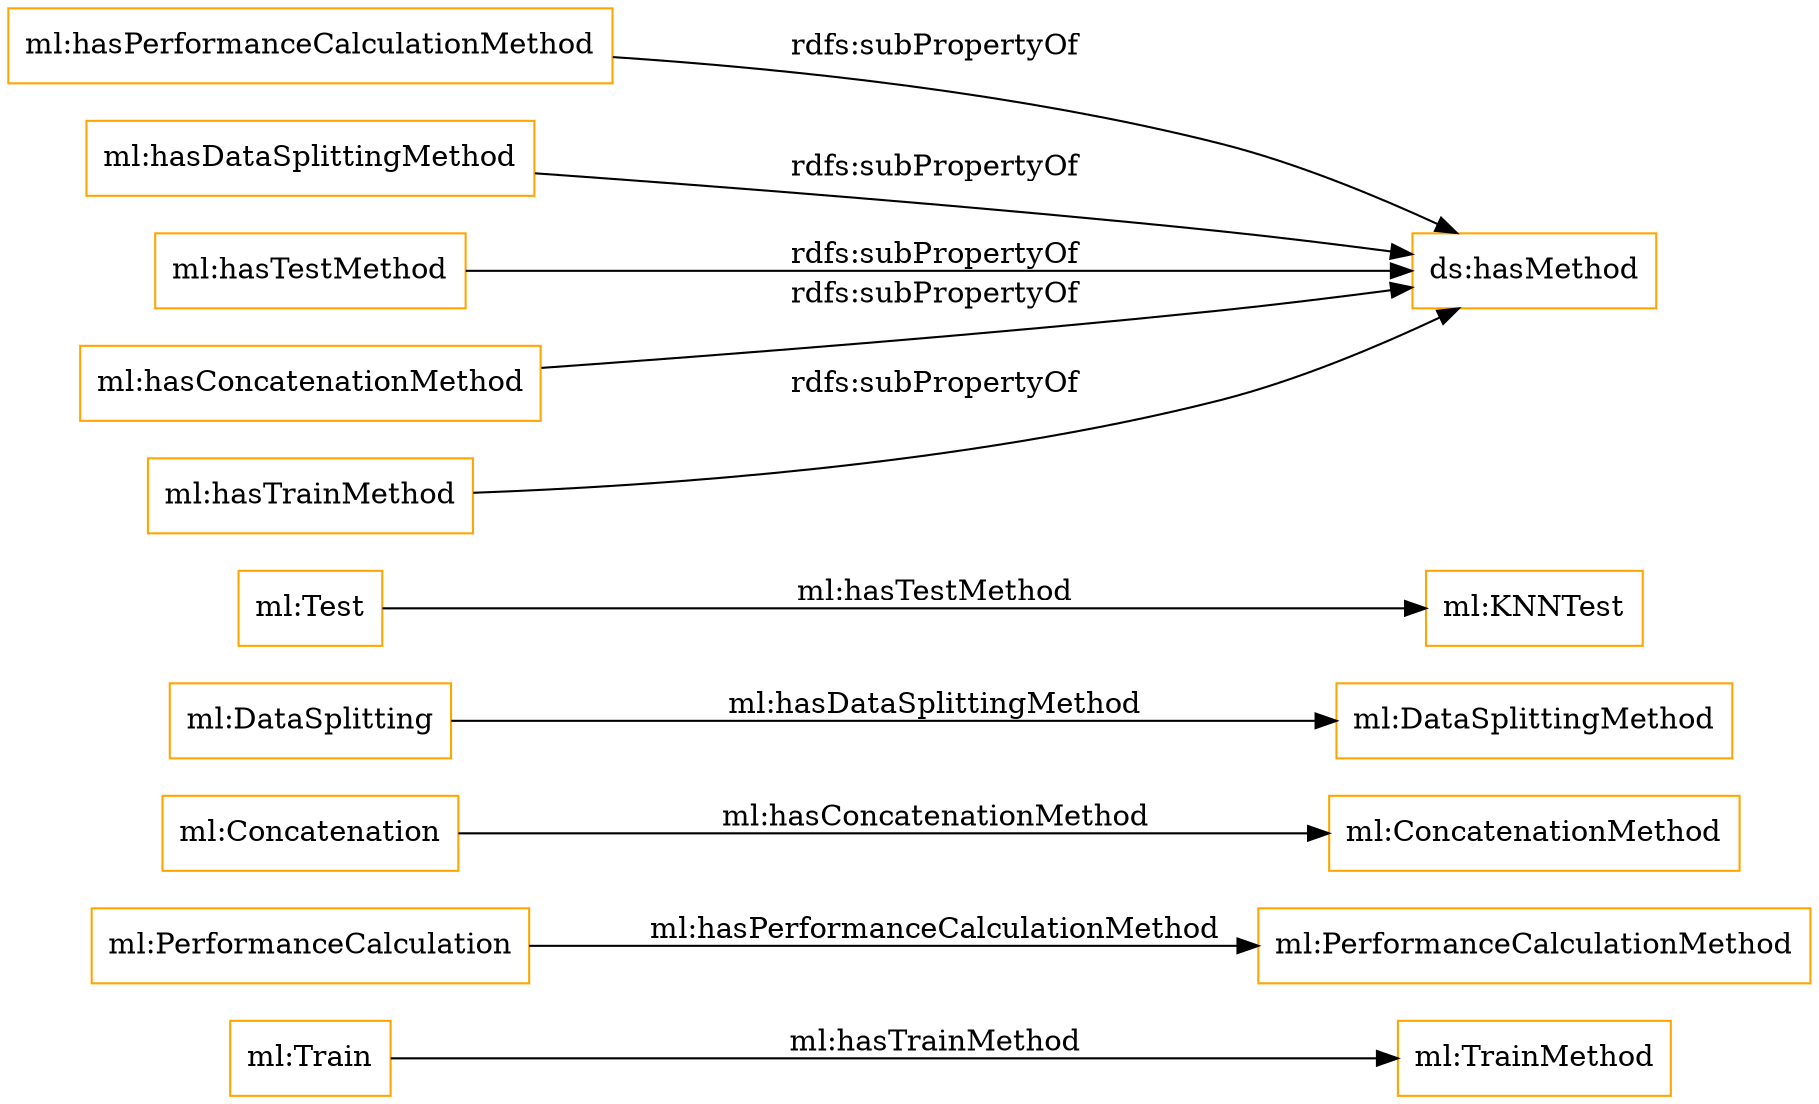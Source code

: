 digraph ar2dtool_diagram { 
rankdir=LR;
size="1501"
node [shape = rectangle, color="orange"]; "ml:TrainMethod" "ml:PerformanceCalculationMethod" "ml:Concatenation" "ml:ConcatenationMethod" "ml:DataSplitting" "ml:KNNTest" "ml:Test" "ml:DataSplittingMethod" "ml:Train" "ml:PerformanceCalculation" ; /*classes style*/
	"ml:hasPerformanceCalculationMethod" -> "ds:hasMethod" [ label = "rdfs:subPropertyOf" ];
	"ml:hasDataSplittingMethod" -> "ds:hasMethod" [ label = "rdfs:subPropertyOf" ];
	"ml:hasTestMethod" -> "ds:hasMethod" [ label = "rdfs:subPropertyOf" ];
	"ml:hasConcatenationMethod" -> "ds:hasMethod" [ label = "rdfs:subPropertyOf" ];
	"ml:hasTrainMethod" -> "ds:hasMethod" [ label = "rdfs:subPropertyOf" ];
	"ml:Concatenation" -> "ml:ConcatenationMethod" [ label = "ml:hasConcatenationMethod" ];
	"ml:PerformanceCalculation" -> "ml:PerformanceCalculationMethod" [ label = "ml:hasPerformanceCalculationMethod" ];
	"ml:Test" -> "ml:KNNTest" [ label = "ml:hasTestMethod" ];
	"ml:Train" -> "ml:TrainMethod" [ label = "ml:hasTrainMethod" ];
	"ml:DataSplitting" -> "ml:DataSplittingMethod" [ label = "ml:hasDataSplittingMethod" ];

}
